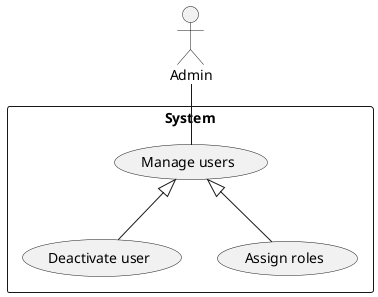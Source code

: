 @startuml Admin
:Admin: as ad

rectangle System {
    ad -- (Manage users)
    (Manage users) <|-- (Deactivate user)
    (Manage users) <|-- (Assign roles)
}

@enduml